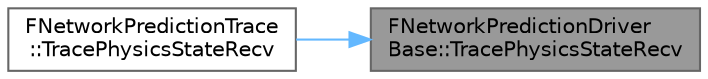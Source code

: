 digraph "FNetworkPredictionDriverBase::TracePhysicsStateRecv"
{
 // INTERACTIVE_SVG=YES
 // LATEX_PDF_SIZE
  bgcolor="transparent";
  edge [fontname=Helvetica,fontsize=10,labelfontname=Helvetica,labelfontsize=10];
  node [fontname=Helvetica,fontsize=10,shape=box,height=0.2,width=0.4];
  rankdir="RL";
  Node1 [id="Node000001",label="FNetworkPredictionDriver\lBase::TracePhysicsStateRecv",height=0.2,width=0.4,color="gray40", fillcolor="grey60", style="filled", fontcolor="black",tooltip=" "];
  Node1 -> Node2 [id="edge1_Node000001_Node000002",dir="back",color="steelblue1",style="solid",tooltip=" "];
  Node2 [id="Node000002",label="FNetworkPredictionTrace\l::TracePhysicsStateRecv",height=0.2,width=0.4,color="grey40", fillcolor="white", style="filled",URL="$dd/dad/classFNetworkPredictionTrace.html#a2f0538051bc85cfbfeff31e5aad11fc2",tooltip=" "];
}
